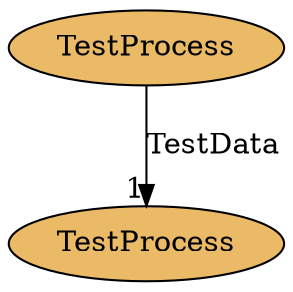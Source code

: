 digraph test {
ratio=1
node [style=filled]
TestProcess0 [fillcolor="#ebba66",label=TestProcess];
TestProcess1 [fillcolor="#ebba66",label=TestProcess];
TestProcess0 -> TestProcess1 [label="TestData",headlabel="1"];
}
